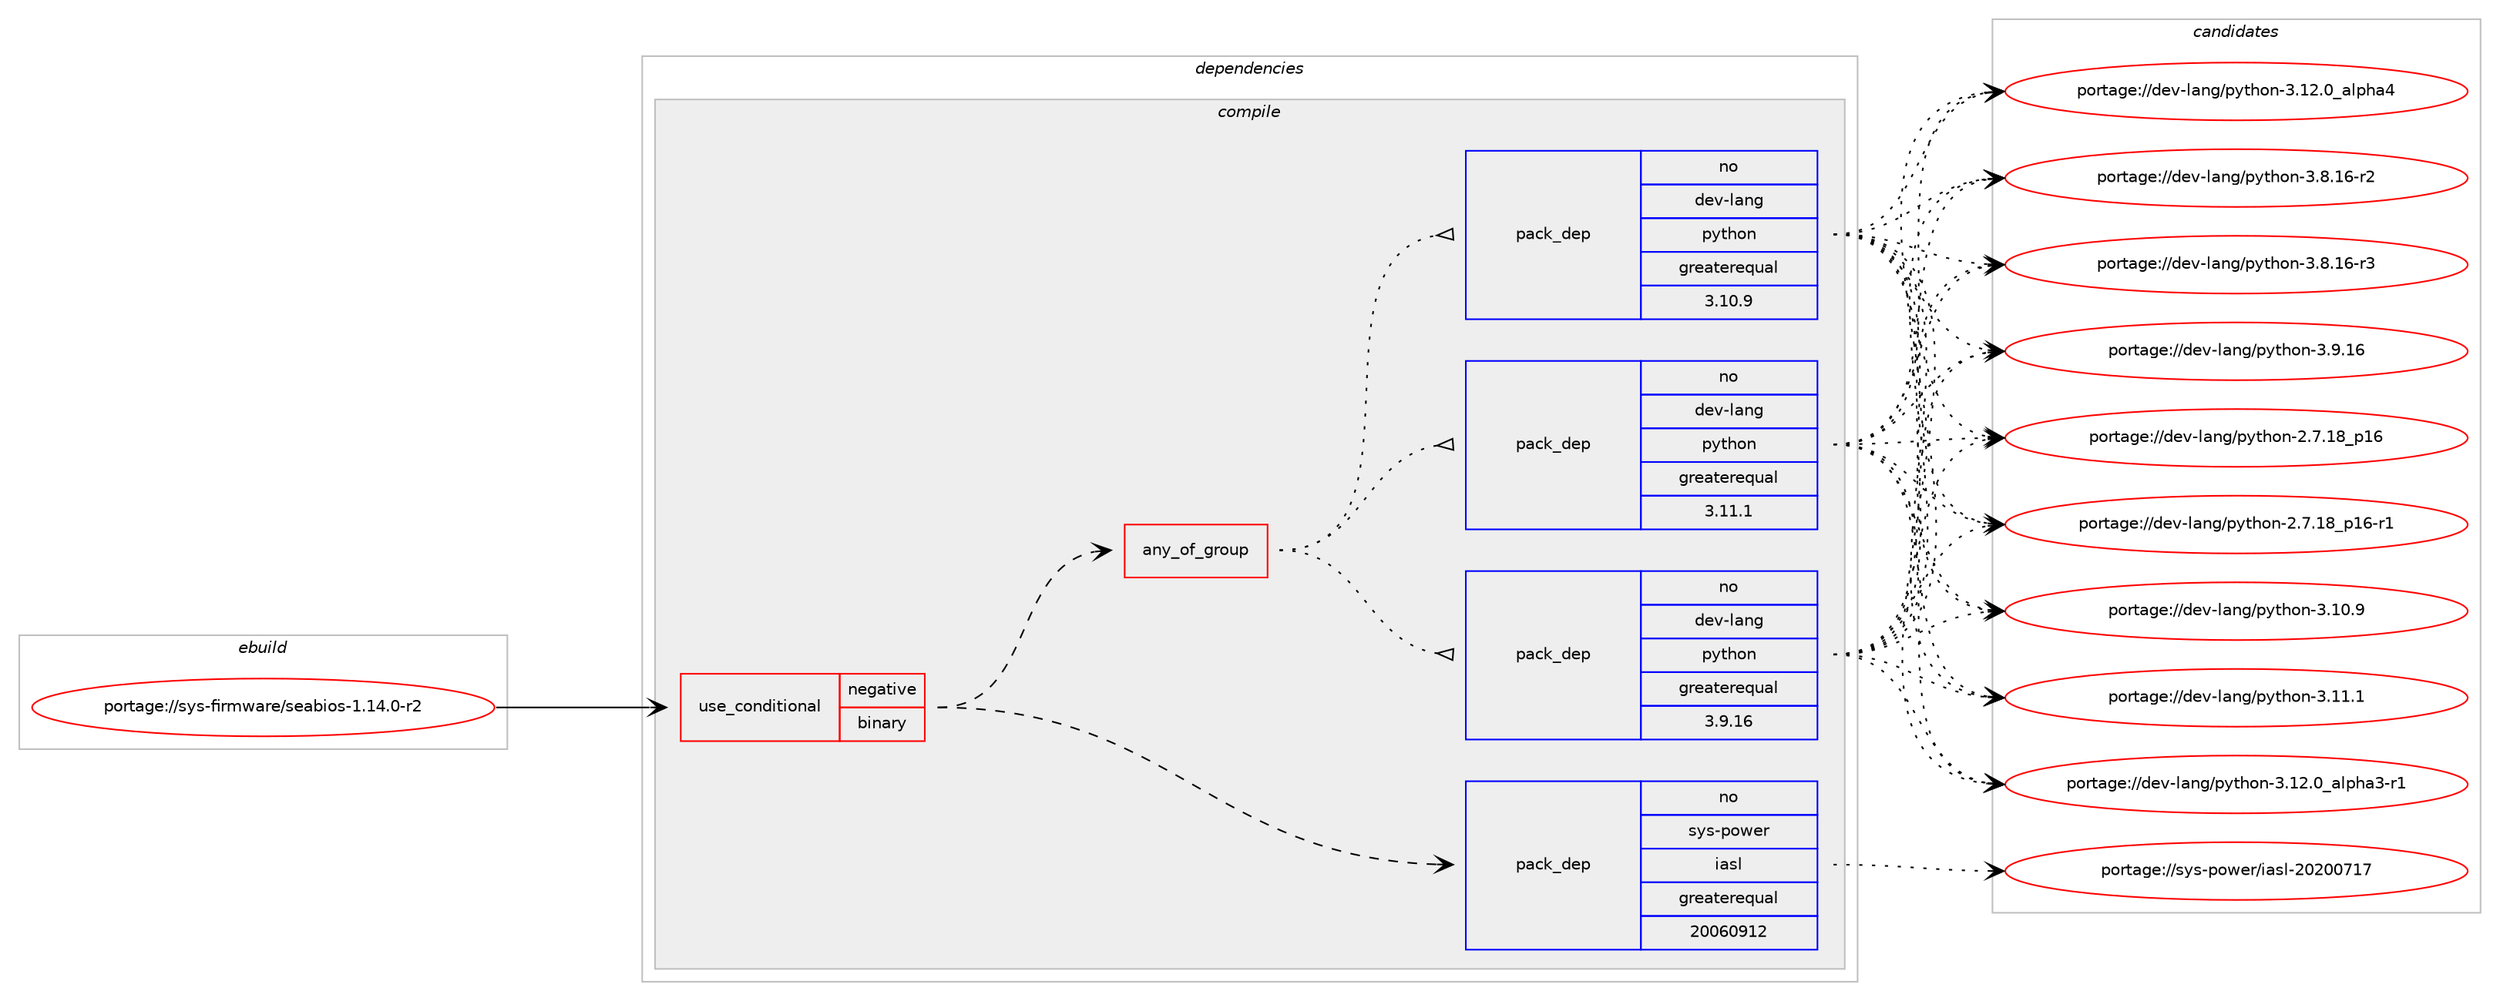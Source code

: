 digraph prolog {

# *************
# Graph options
# *************

newrank=true;
concentrate=true;
compound=true;
graph [rankdir=LR,fontname=Helvetica,fontsize=10,ranksep=1.5];#, ranksep=2.5, nodesep=0.2];
edge  [arrowhead=vee];
node  [fontname=Helvetica,fontsize=10];

# **********
# The ebuild
# **********

subgraph cluster_leftcol {
color=gray;
rank=same;
label=<<i>ebuild</i>>;
id [label="portage://sys-firmware/seabios-1.14.0-r2", color=red, width=4, href="../sys-firmware/seabios-1.14.0-r2.svg"];
}

# ****************
# The dependencies
# ****************

subgraph cluster_midcol {
color=gray;
label=<<i>dependencies</i>>;
subgraph cluster_compile {
fillcolor="#eeeeee";
style=filled;
label=<<i>compile</i>>;
subgraph cond4721 {
dependency7327 [label=<<TABLE BORDER="0" CELLBORDER="1" CELLSPACING="0" CELLPADDING="4"><TR><TD ROWSPAN="3" CELLPADDING="10">use_conditional</TD></TR><TR><TD>negative</TD></TR><TR><TD>binary</TD></TR></TABLE>>, shape=none, color=red];
subgraph pack2546 {
dependency7328 [label=<<TABLE BORDER="0" CELLBORDER="1" CELLSPACING="0" CELLPADDING="4" WIDTH="220"><TR><TD ROWSPAN="6" CELLPADDING="30">pack_dep</TD></TR><TR><TD WIDTH="110">no</TD></TR><TR><TD>sys-power</TD></TR><TR><TD>iasl</TD></TR><TR><TD>greaterequal</TD></TR><TR><TD>20060912</TD></TR></TABLE>>, shape=none, color=blue];
}
dependency7327:e -> dependency7328:w [weight=20,style="dashed",arrowhead="vee"];
subgraph any54 {
dependency7329 [label=<<TABLE BORDER="0" CELLBORDER="1" CELLSPACING="0" CELLPADDING="4"><TR><TD CELLPADDING="10">any_of_group</TD></TR></TABLE>>, shape=none, color=red];subgraph pack2547 {
dependency7330 [label=<<TABLE BORDER="0" CELLBORDER="1" CELLSPACING="0" CELLPADDING="4" WIDTH="220"><TR><TD ROWSPAN="6" CELLPADDING="30">pack_dep</TD></TR><TR><TD WIDTH="110">no</TD></TR><TR><TD>dev-lang</TD></TR><TR><TD>python</TD></TR><TR><TD>greaterequal</TD></TR><TR><TD>3.11.1</TD></TR></TABLE>>, shape=none, color=blue];
}
dependency7329:e -> dependency7330:w [weight=20,style="dotted",arrowhead="oinv"];
subgraph pack2548 {
dependency7331 [label=<<TABLE BORDER="0" CELLBORDER="1" CELLSPACING="0" CELLPADDING="4" WIDTH="220"><TR><TD ROWSPAN="6" CELLPADDING="30">pack_dep</TD></TR><TR><TD WIDTH="110">no</TD></TR><TR><TD>dev-lang</TD></TR><TR><TD>python</TD></TR><TR><TD>greaterequal</TD></TR><TR><TD>3.10.9</TD></TR></TABLE>>, shape=none, color=blue];
}
dependency7329:e -> dependency7331:w [weight=20,style="dotted",arrowhead="oinv"];
subgraph pack2549 {
dependency7332 [label=<<TABLE BORDER="0" CELLBORDER="1" CELLSPACING="0" CELLPADDING="4" WIDTH="220"><TR><TD ROWSPAN="6" CELLPADDING="30">pack_dep</TD></TR><TR><TD WIDTH="110">no</TD></TR><TR><TD>dev-lang</TD></TR><TR><TD>python</TD></TR><TR><TD>greaterequal</TD></TR><TR><TD>3.9.16</TD></TR></TABLE>>, shape=none, color=blue];
}
dependency7329:e -> dependency7332:w [weight=20,style="dotted",arrowhead="oinv"];
}
dependency7327:e -> dependency7329:w [weight=20,style="dashed",arrowhead="vee"];
}
id:e -> dependency7327:w [weight=20,style="solid",arrowhead="vee"];
}
subgraph cluster_compileandrun {
fillcolor="#eeeeee";
style=filled;
label=<<i>compile and run</i>>;
}
subgraph cluster_run {
fillcolor="#eeeeee";
style=filled;
label=<<i>run</i>>;
}
}

# **************
# The candidates
# **************

subgraph cluster_choices {
rank=same;
color=gray;
label=<<i>candidates</i>>;

subgraph choice2546 {
color=black;
nodesep=1;
choice115121115451121111191011144710597115108455048504848554955 [label="portage://sys-power/iasl-20200717", color=red, width=4,href="../sys-power/iasl-20200717.svg"];
dependency7328:e -> choice115121115451121111191011144710597115108455048504848554955:w [style=dotted,weight="100"];
}
subgraph choice2547 {
color=black;
nodesep=1;
choice10010111845108971101034711212111610411111045504655464956951124954 [label="portage://dev-lang/python-2.7.18_p16", color=red, width=4,href="../dev-lang/python-2.7.18_p16.svg"];
choice100101118451089711010347112121116104111110455046554649569511249544511449 [label="portage://dev-lang/python-2.7.18_p16-r1", color=red, width=4,href="../dev-lang/python-2.7.18_p16-r1.svg"];
choice10010111845108971101034711212111610411111045514649484657 [label="portage://dev-lang/python-3.10.9", color=red, width=4,href="../dev-lang/python-3.10.9.svg"];
choice10010111845108971101034711212111610411111045514649494649 [label="portage://dev-lang/python-3.11.1", color=red, width=4,href="../dev-lang/python-3.11.1.svg"];
choice10010111845108971101034711212111610411111045514649504648959710811210497514511449 [label="portage://dev-lang/python-3.12.0_alpha3-r1", color=red, width=4,href="../dev-lang/python-3.12.0_alpha3-r1.svg"];
choice1001011184510897110103471121211161041111104551464950464895971081121049752 [label="portage://dev-lang/python-3.12.0_alpha4", color=red, width=4,href="../dev-lang/python-3.12.0_alpha4.svg"];
choice100101118451089711010347112121116104111110455146564649544511450 [label="portage://dev-lang/python-3.8.16-r2", color=red, width=4,href="../dev-lang/python-3.8.16-r2.svg"];
choice100101118451089711010347112121116104111110455146564649544511451 [label="portage://dev-lang/python-3.8.16-r3", color=red, width=4,href="../dev-lang/python-3.8.16-r3.svg"];
choice10010111845108971101034711212111610411111045514657464954 [label="portage://dev-lang/python-3.9.16", color=red, width=4,href="../dev-lang/python-3.9.16.svg"];
dependency7330:e -> choice10010111845108971101034711212111610411111045504655464956951124954:w [style=dotted,weight="100"];
dependency7330:e -> choice100101118451089711010347112121116104111110455046554649569511249544511449:w [style=dotted,weight="100"];
dependency7330:e -> choice10010111845108971101034711212111610411111045514649484657:w [style=dotted,weight="100"];
dependency7330:e -> choice10010111845108971101034711212111610411111045514649494649:w [style=dotted,weight="100"];
dependency7330:e -> choice10010111845108971101034711212111610411111045514649504648959710811210497514511449:w [style=dotted,weight="100"];
dependency7330:e -> choice1001011184510897110103471121211161041111104551464950464895971081121049752:w [style=dotted,weight="100"];
dependency7330:e -> choice100101118451089711010347112121116104111110455146564649544511450:w [style=dotted,weight="100"];
dependency7330:e -> choice100101118451089711010347112121116104111110455146564649544511451:w [style=dotted,weight="100"];
dependency7330:e -> choice10010111845108971101034711212111610411111045514657464954:w [style=dotted,weight="100"];
}
subgraph choice2548 {
color=black;
nodesep=1;
choice10010111845108971101034711212111610411111045504655464956951124954 [label="portage://dev-lang/python-2.7.18_p16", color=red, width=4,href="../dev-lang/python-2.7.18_p16.svg"];
choice100101118451089711010347112121116104111110455046554649569511249544511449 [label="portage://dev-lang/python-2.7.18_p16-r1", color=red, width=4,href="../dev-lang/python-2.7.18_p16-r1.svg"];
choice10010111845108971101034711212111610411111045514649484657 [label="portage://dev-lang/python-3.10.9", color=red, width=4,href="../dev-lang/python-3.10.9.svg"];
choice10010111845108971101034711212111610411111045514649494649 [label="portage://dev-lang/python-3.11.1", color=red, width=4,href="../dev-lang/python-3.11.1.svg"];
choice10010111845108971101034711212111610411111045514649504648959710811210497514511449 [label="portage://dev-lang/python-3.12.0_alpha3-r1", color=red, width=4,href="../dev-lang/python-3.12.0_alpha3-r1.svg"];
choice1001011184510897110103471121211161041111104551464950464895971081121049752 [label="portage://dev-lang/python-3.12.0_alpha4", color=red, width=4,href="../dev-lang/python-3.12.0_alpha4.svg"];
choice100101118451089711010347112121116104111110455146564649544511450 [label="portage://dev-lang/python-3.8.16-r2", color=red, width=4,href="../dev-lang/python-3.8.16-r2.svg"];
choice100101118451089711010347112121116104111110455146564649544511451 [label="portage://dev-lang/python-3.8.16-r3", color=red, width=4,href="../dev-lang/python-3.8.16-r3.svg"];
choice10010111845108971101034711212111610411111045514657464954 [label="portage://dev-lang/python-3.9.16", color=red, width=4,href="../dev-lang/python-3.9.16.svg"];
dependency7331:e -> choice10010111845108971101034711212111610411111045504655464956951124954:w [style=dotted,weight="100"];
dependency7331:e -> choice100101118451089711010347112121116104111110455046554649569511249544511449:w [style=dotted,weight="100"];
dependency7331:e -> choice10010111845108971101034711212111610411111045514649484657:w [style=dotted,weight="100"];
dependency7331:e -> choice10010111845108971101034711212111610411111045514649494649:w [style=dotted,weight="100"];
dependency7331:e -> choice10010111845108971101034711212111610411111045514649504648959710811210497514511449:w [style=dotted,weight="100"];
dependency7331:e -> choice1001011184510897110103471121211161041111104551464950464895971081121049752:w [style=dotted,weight="100"];
dependency7331:e -> choice100101118451089711010347112121116104111110455146564649544511450:w [style=dotted,weight="100"];
dependency7331:e -> choice100101118451089711010347112121116104111110455146564649544511451:w [style=dotted,weight="100"];
dependency7331:e -> choice10010111845108971101034711212111610411111045514657464954:w [style=dotted,weight="100"];
}
subgraph choice2549 {
color=black;
nodesep=1;
choice10010111845108971101034711212111610411111045504655464956951124954 [label="portage://dev-lang/python-2.7.18_p16", color=red, width=4,href="../dev-lang/python-2.7.18_p16.svg"];
choice100101118451089711010347112121116104111110455046554649569511249544511449 [label="portage://dev-lang/python-2.7.18_p16-r1", color=red, width=4,href="../dev-lang/python-2.7.18_p16-r1.svg"];
choice10010111845108971101034711212111610411111045514649484657 [label="portage://dev-lang/python-3.10.9", color=red, width=4,href="../dev-lang/python-3.10.9.svg"];
choice10010111845108971101034711212111610411111045514649494649 [label="portage://dev-lang/python-3.11.1", color=red, width=4,href="../dev-lang/python-3.11.1.svg"];
choice10010111845108971101034711212111610411111045514649504648959710811210497514511449 [label="portage://dev-lang/python-3.12.0_alpha3-r1", color=red, width=4,href="../dev-lang/python-3.12.0_alpha3-r1.svg"];
choice1001011184510897110103471121211161041111104551464950464895971081121049752 [label="portage://dev-lang/python-3.12.0_alpha4", color=red, width=4,href="../dev-lang/python-3.12.0_alpha4.svg"];
choice100101118451089711010347112121116104111110455146564649544511450 [label="portage://dev-lang/python-3.8.16-r2", color=red, width=4,href="../dev-lang/python-3.8.16-r2.svg"];
choice100101118451089711010347112121116104111110455146564649544511451 [label="portage://dev-lang/python-3.8.16-r3", color=red, width=4,href="../dev-lang/python-3.8.16-r3.svg"];
choice10010111845108971101034711212111610411111045514657464954 [label="portage://dev-lang/python-3.9.16", color=red, width=4,href="../dev-lang/python-3.9.16.svg"];
dependency7332:e -> choice10010111845108971101034711212111610411111045504655464956951124954:w [style=dotted,weight="100"];
dependency7332:e -> choice100101118451089711010347112121116104111110455046554649569511249544511449:w [style=dotted,weight="100"];
dependency7332:e -> choice10010111845108971101034711212111610411111045514649484657:w [style=dotted,weight="100"];
dependency7332:e -> choice10010111845108971101034711212111610411111045514649494649:w [style=dotted,weight="100"];
dependency7332:e -> choice10010111845108971101034711212111610411111045514649504648959710811210497514511449:w [style=dotted,weight="100"];
dependency7332:e -> choice1001011184510897110103471121211161041111104551464950464895971081121049752:w [style=dotted,weight="100"];
dependency7332:e -> choice100101118451089711010347112121116104111110455146564649544511450:w [style=dotted,weight="100"];
dependency7332:e -> choice100101118451089711010347112121116104111110455146564649544511451:w [style=dotted,weight="100"];
dependency7332:e -> choice10010111845108971101034711212111610411111045514657464954:w [style=dotted,weight="100"];
}
}

}
